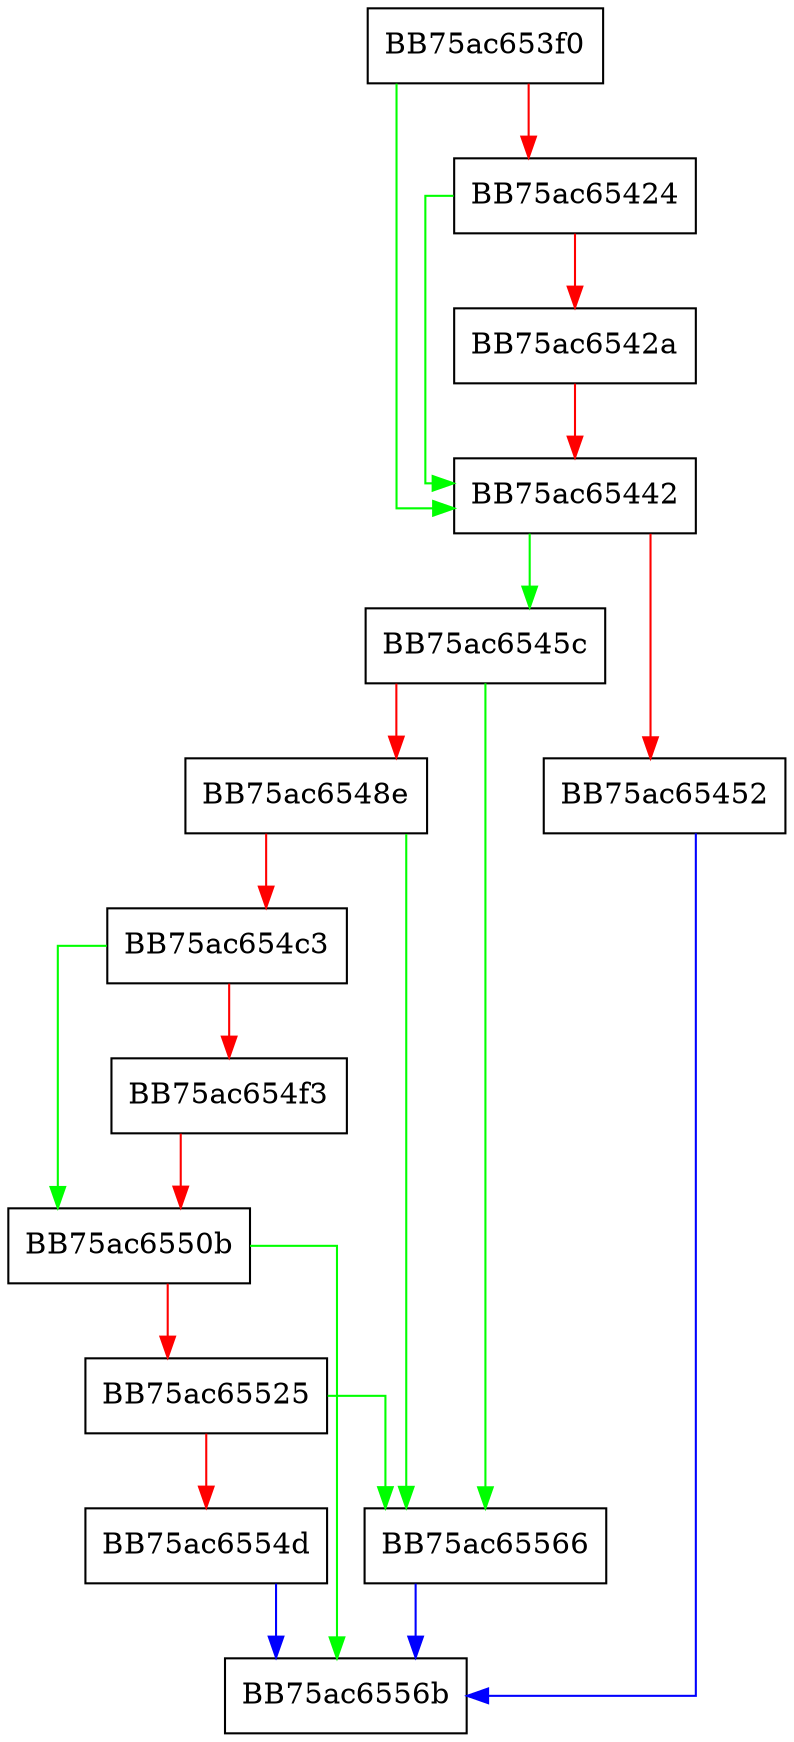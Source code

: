 digraph FindNext {
  node [shape="box"];
  graph [splines=ortho];
  BB75ac653f0 -> BB75ac65442 [color="green"];
  BB75ac653f0 -> BB75ac65424 [color="red"];
  BB75ac65424 -> BB75ac65442 [color="green"];
  BB75ac65424 -> BB75ac6542a [color="red"];
  BB75ac6542a -> BB75ac65442 [color="red"];
  BB75ac65442 -> BB75ac6545c [color="green"];
  BB75ac65442 -> BB75ac65452 [color="red"];
  BB75ac65452 -> BB75ac6556b [color="blue"];
  BB75ac6545c -> BB75ac65566 [color="green"];
  BB75ac6545c -> BB75ac6548e [color="red"];
  BB75ac6548e -> BB75ac65566 [color="green"];
  BB75ac6548e -> BB75ac654c3 [color="red"];
  BB75ac654c3 -> BB75ac6550b [color="green"];
  BB75ac654c3 -> BB75ac654f3 [color="red"];
  BB75ac654f3 -> BB75ac6550b [color="red"];
  BB75ac6550b -> BB75ac6556b [color="green"];
  BB75ac6550b -> BB75ac65525 [color="red"];
  BB75ac65525 -> BB75ac65566 [color="green"];
  BB75ac65525 -> BB75ac6554d [color="red"];
  BB75ac6554d -> BB75ac6556b [color="blue"];
  BB75ac65566 -> BB75ac6556b [color="blue"];
}